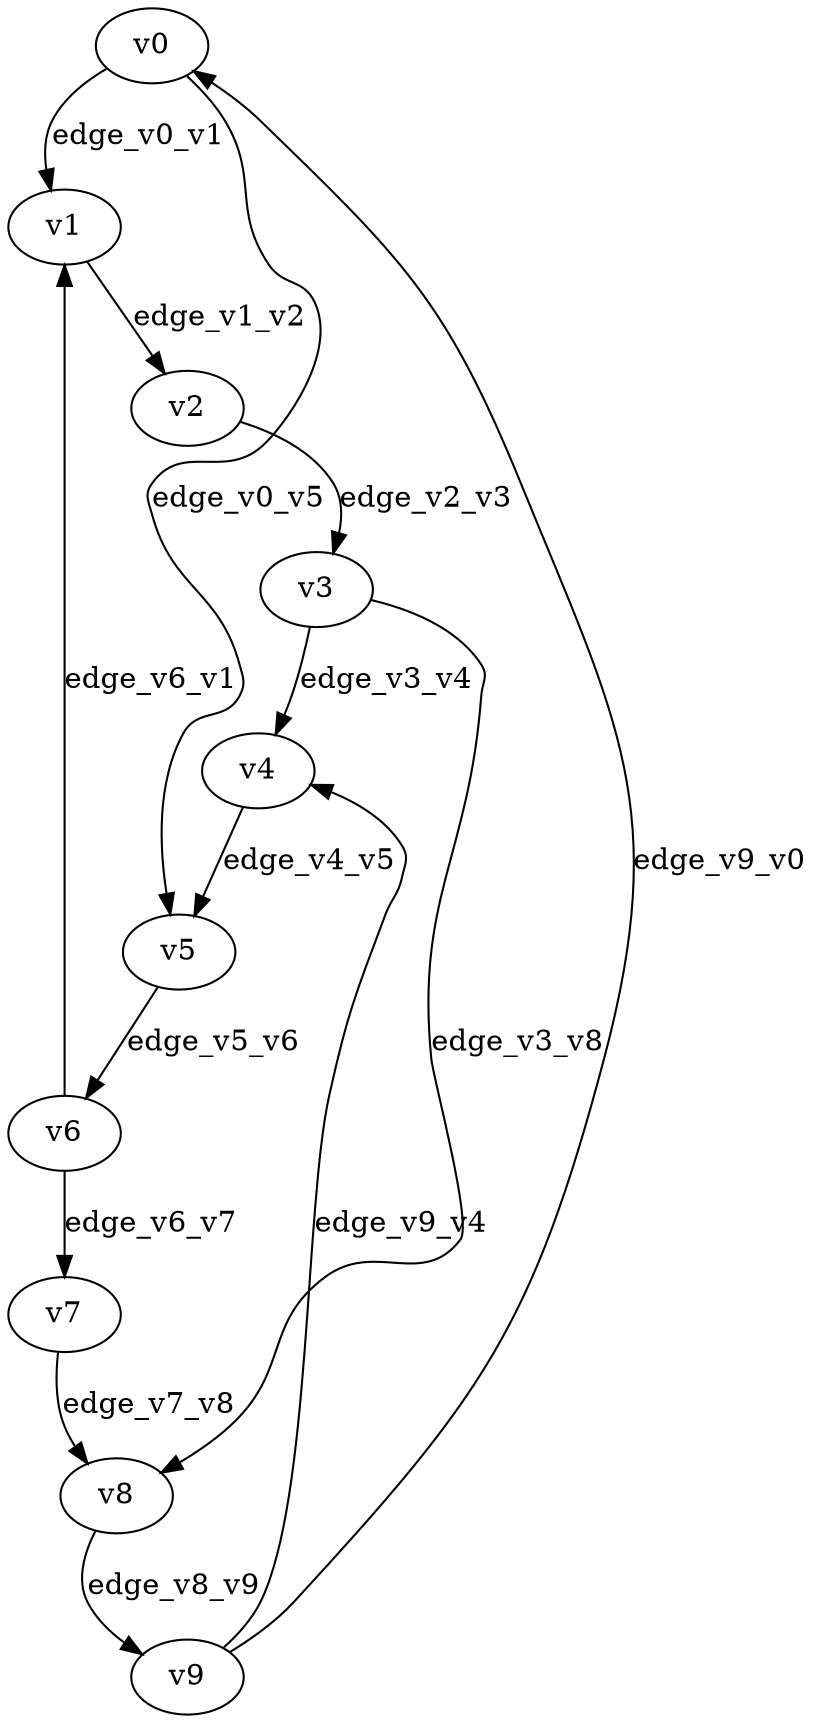 digraph test002 {
    // Discounted game test case
    // Vertex properties: name [player=X]
    // Edge properties: [weight=Y, discount=Z]

    v0 [name="v0", player=0];
    v1 [name="v1", player=1];
    v2 [name="v2", player=0];
    v3 [name="v3", player=0];
    v4 [name="v4", player=1];
    v5 [name="v5", player=0];
    v6 [name="v6", player=0];
    v7 [name="v7", player=1];
    v8 [name="v8", player=0];
    v9 [name="v9", player=0];

    v0 -> v1 [label="edge_v0_v1", weight=-7.00, discount=0.873];
    v0 -> v5 [label="edge_v0_v5", weight=-10.60, discount=0.873];
    v1 -> v2 [label="edge_v1_v2", weight=-4.50, discount=0.873];
    v2 -> v3 [label="edge_v2_v3", weight=-2.00, discount=0.873];
    v3 -> v4 [label="edge_v3_v4", weight=0.50, discount=0.873];
    v3 -> v8 [label="edge_v3_v8", weight=0.82, discount=0.873];
    v4 -> v5 [label="edge_v4_v5", weight=3.00, discount=0.873];
    v5 -> v6 [label="edge_v5_v6", weight=5.50, discount=0.873];
    v6 -> v7 [label="edge_v6_v7", weight=8.00, discount=0.873];
    v6 -> v1 [label="edge_v6_v1", weight=8.00, discount=0.873];
    v7 -> v8 [label="edge_v7_v8", weight=-9.50, discount=0.873];
    v8 -> v9 [label="edge_v8_v9", weight=-7.00, discount=0.873];
    v9 -> v0 [label="edge_v9_v0", weight=-4.50, discount=0.873];
    v9 -> v4 [label="edge_v9_v4", weight=-0.84, discount=0.873];
}
